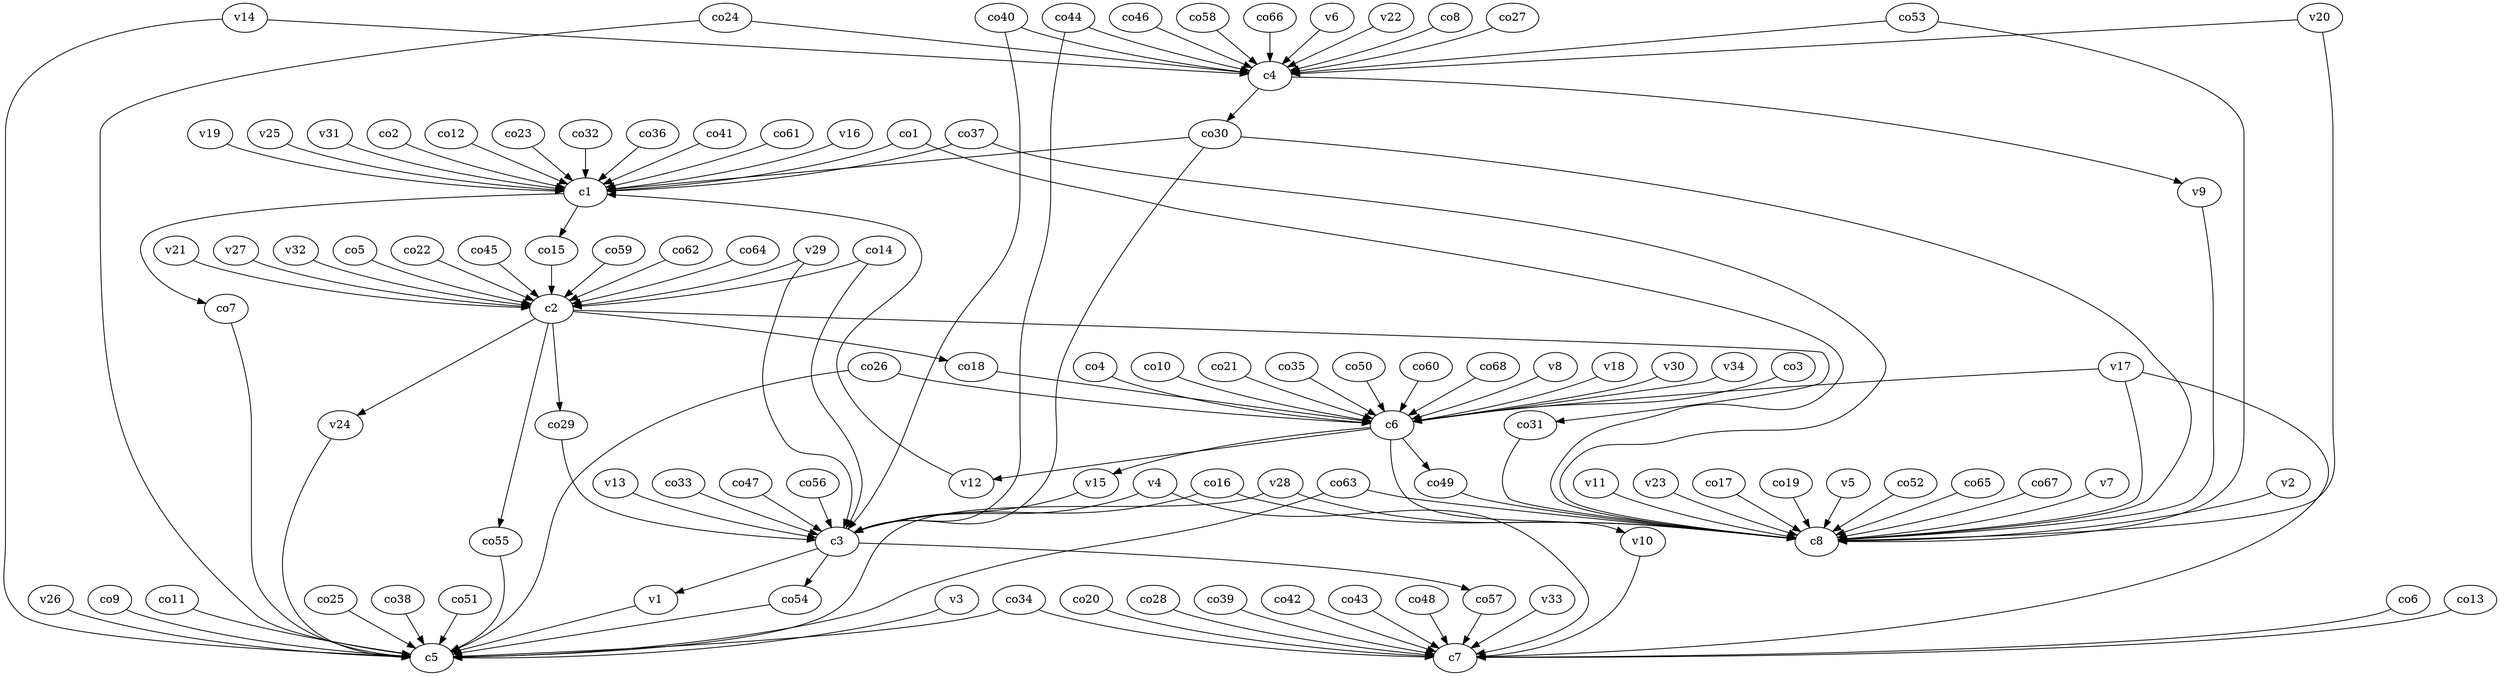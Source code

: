 strict digraph  {
c1;
c2;
c3;
c4;
c5;
c6;
c7;
c8;
v1;
v2;
v3;
v4;
v5;
v6;
v7;
v8;
v9;
v10;
v11;
v12;
v13;
v14;
v15;
v16;
v17;
v18;
v19;
v20;
v21;
v22;
v23;
v24;
v25;
v26;
v27;
v28;
v29;
v30;
v31;
v32;
v33;
v34;
co1;
co2;
co3;
co4;
co5;
co6;
co7;
co8;
co9;
co10;
co11;
co12;
co13;
co14;
co15;
co16;
co17;
co18;
co19;
co20;
co21;
co22;
co23;
co24;
co25;
co26;
co27;
co28;
co29;
co30;
co31;
co32;
co33;
co34;
co35;
co36;
co37;
co38;
co39;
co40;
co41;
co42;
co43;
co44;
co45;
co46;
co47;
co48;
co49;
co50;
co51;
co52;
co53;
co54;
co55;
co56;
co57;
co58;
co59;
co60;
co61;
co62;
co63;
co64;
co65;
co66;
co67;
co68;
c1 -> co7  [weight=1];
c1 -> co15  [weight=1];
c2 -> v24  [weight=1];
c2 -> co31  [weight=1];
c2 -> co55  [weight=1];
c2 -> co18  [weight=1];
c2 -> co29  [weight=1];
c3 -> co57  [weight=1];
c3 -> co54  [weight=1];
c3 -> v1  [weight=1];
c4 -> co30  [weight=1];
c4 -> v9  [weight=1];
c6 -> v15  [weight=1];
c6 -> co49  [weight=1];
c6 -> v10  [weight=1];
c6 -> v12  [weight=1];
v1 -> c5  [weight=1];
v2 -> c8  [weight=1];
v3 -> c5  [weight=1];
v4 -> c3  [weight=1];
v4 -> c7  [weight=1];
v5 -> c8  [weight=1];
v6 -> c4  [weight=1];
v7 -> c8  [weight=1];
v8 -> c6  [weight=1];
v9 -> c8  [weight=1];
v10 -> c7  [weight=1];
v11 -> c8  [weight=1];
v12 -> c1  [weight=1];
v13 -> c3  [weight=1];
v14 -> c5  [weight=1];
v14 -> c4  [weight=1];
v15 -> c3  [weight=1];
v16 -> c1  [weight=1];
v17 -> c8  [weight=1];
v17 -> c7  [weight=1];
v17 -> c6  [weight=1];
v18 -> c6  [weight=1];
v19 -> c1  [weight=1];
v20 -> c8  [weight=1];
v20 -> c4  [weight=1];
v21 -> c2  [weight=1];
v22 -> c4  [weight=1];
v23 -> c8  [weight=1];
v24 -> c5  [weight=1];
v25 -> c1  [weight=1];
v26 -> c5  [weight=1];
v27 -> c2  [weight=1];
v28 -> c8  [weight=1];
v28 -> c5  [weight=1];
v29 -> c2  [weight=1];
v29 -> c3  [weight=1];
v30 -> c6  [weight=1];
v31 -> c1  [weight=1];
v32 -> c2  [weight=1];
v33 -> c7  [weight=1];
v34 -> c6  [weight=1];
co1 -> c8  [weight=1];
co1 -> c1  [weight=1];
co2 -> c1  [weight=1];
co3 -> c6  [weight=1];
co4 -> c6  [weight=1];
co5 -> c2  [weight=1];
co6 -> c7  [weight=1];
co7 -> c5  [weight=1];
co8 -> c4  [weight=1];
co9 -> c5  [weight=1];
co10 -> c6  [weight=1];
co11 -> c5  [weight=1];
co12 -> c1  [weight=1];
co13 -> c7  [weight=1];
co14 -> c3  [weight=1];
co14 -> c2  [weight=1];
co15 -> c2  [weight=1];
co16 -> c8  [weight=1];
co16 -> c3  [weight=1];
co17 -> c8  [weight=1];
co18 -> c6  [weight=1];
co19 -> c8  [weight=1];
co20 -> c7  [weight=1];
co21 -> c6  [weight=1];
co22 -> c2  [weight=1];
co23 -> c1  [weight=1];
co24 -> c4  [weight=1];
co24 -> c5  [weight=1];
co25 -> c5  [weight=1];
co26 -> c6  [weight=1];
co26 -> c5  [weight=1];
co27 -> c4  [weight=1];
co28 -> c7  [weight=1];
co29 -> c3  [weight=1];
co30 -> c1  [weight=1];
co30 -> c8  [weight=1];
co30 -> c3  [weight=1];
co31 -> c8  [weight=1];
co32 -> c1  [weight=1];
co33 -> c3  [weight=1];
co34 -> c5  [weight=1];
co34 -> c7  [weight=1];
co35 -> c6  [weight=1];
co36 -> c1  [weight=1];
co37 -> c1  [weight=1];
co37 -> c8  [weight=1];
co38 -> c5  [weight=1];
co39 -> c7  [weight=1];
co40 -> c4  [weight=1];
co40 -> c3  [weight=1];
co41 -> c1  [weight=1];
co42 -> c7  [weight=1];
co43 -> c7  [weight=1];
co44 -> c3  [weight=1];
co44 -> c4  [weight=1];
co45 -> c2  [weight=1];
co46 -> c4  [weight=1];
co47 -> c3  [weight=1];
co48 -> c7  [weight=1];
co49 -> c8  [weight=1];
co50 -> c6  [weight=1];
co51 -> c5  [weight=1];
co52 -> c8  [weight=1];
co53 -> c8  [weight=1];
co53 -> c4  [weight=1];
co54 -> c5  [weight=1];
co55 -> c5  [weight=1];
co56 -> c3  [weight=1];
co57 -> c7  [weight=1];
co58 -> c4  [weight=1];
co59 -> c2  [weight=1];
co60 -> c6  [weight=1];
co61 -> c1  [weight=1];
co62 -> c2  [weight=1];
co63 -> c5  [weight=1];
co63 -> c8  [weight=1];
co64 -> c2  [weight=1];
co65 -> c8  [weight=1];
co66 -> c4  [weight=1];
co67 -> c8  [weight=1];
co68 -> c6  [weight=1];
}
